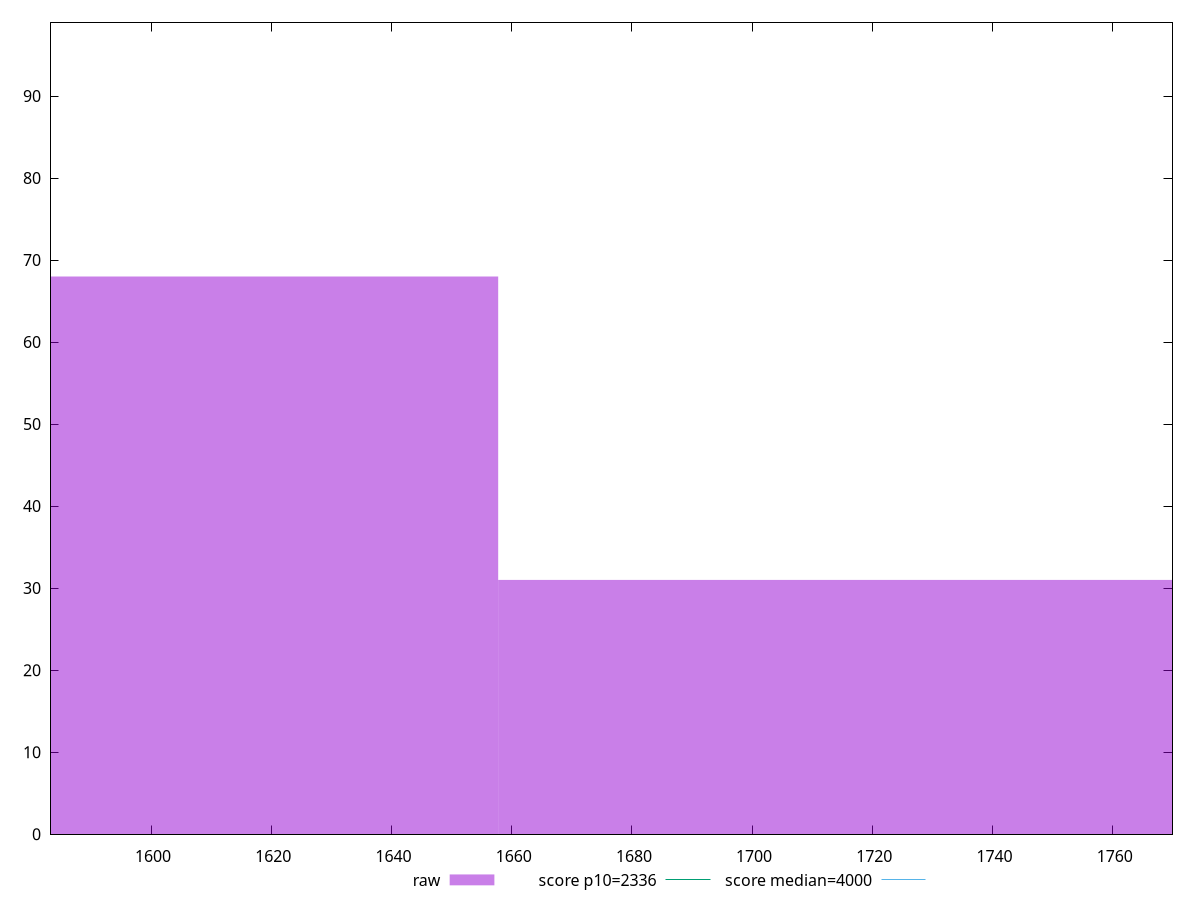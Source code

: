 reset

$raw <<EOF
1585.680643034871 68
1729.8334287653138 31
EOF

set key outside below
set boxwidth 144.15278573044282
set xrange [1583.1881999999998:1769.9472]
set yrange [0:99]
set trange [0:99]
set style fill transparent solid 0.5 noborder

set parametric
set terminal svg size 640, 490 enhanced background rgb 'white'
set output "reports/report_00030_2021-02-24T20-42-31.540Z/first-contentful-paint/samples/card/raw/histogram.svg"

plot $raw title "raw" with boxes, \
     2336,t title "score p10=2336", \
     4000,t title "score median=4000"

reset
